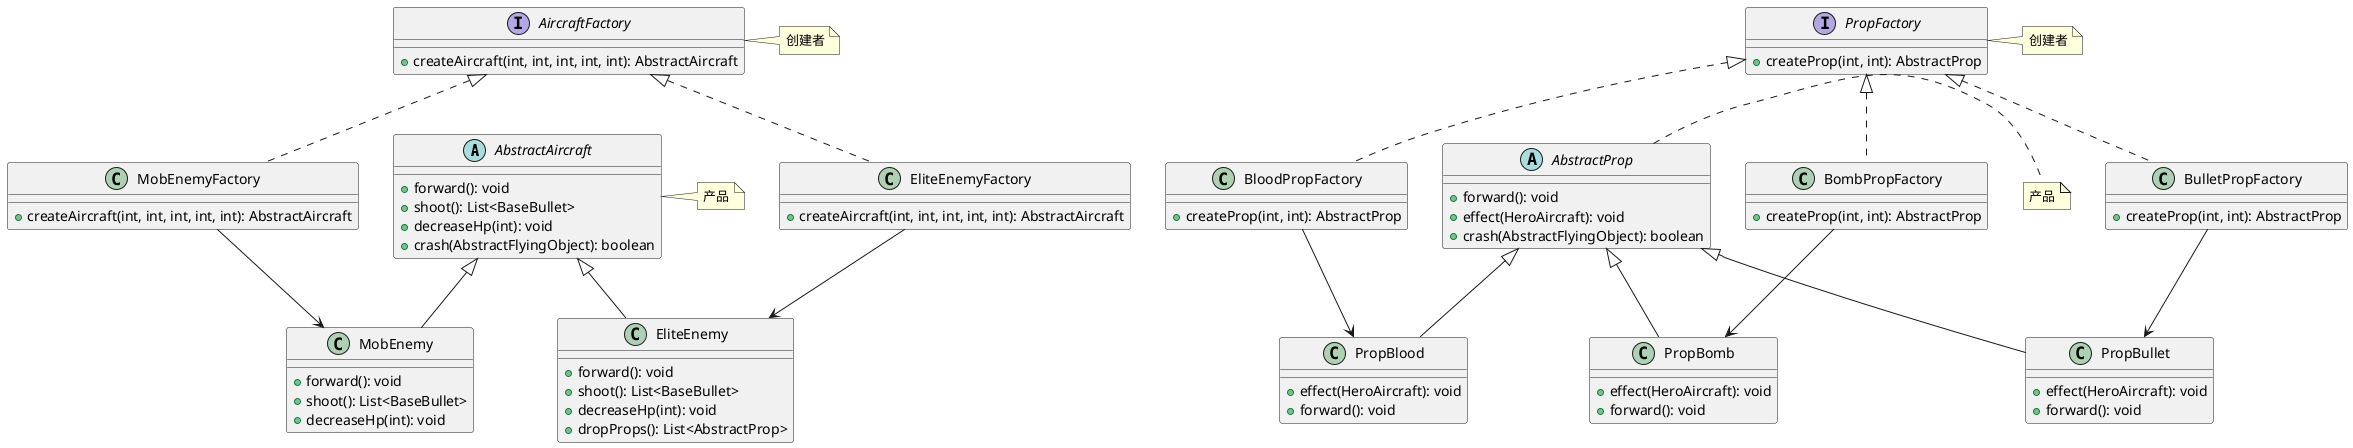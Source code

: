 @startuml
' 工厂模式UML类图

' 抽象产品
abstract class AbstractAircraft {
    + forward(): void
    + shoot(): List<BaseBullet>
    + decreaseHp(int): void
    + crash(AbstractFlyingObject): boolean
}

abstract class AbstractProp {
    + forward(): void
    + effect(HeroAircraft): void
    + crash(AbstractFlyingObject): boolean
}

' 具体产品
class MobEnemy {
    + forward(): void
    + shoot(): List<BaseBullet>
    + decreaseHp(int): void
}

class EliteEnemy {
    + forward(): void
    + shoot(): List<BaseBullet>
    + decreaseHp(int): void
    + dropProps(): List<AbstractProp>
}

class PropBlood {
    + effect(HeroAircraft): void
    + forward(): void
}

class PropBomb {
    + effect(HeroAircraft): void
    + forward(): void
}

class PropBullet {
    + effect(HeroAircraft): void
    + forward(): void
}

' 抽象创建者
interface AircraftFactory {
    + createAircraft(int, int, int, int, int): AbstractAircraft
}

interface PropFactory {
    + createProp(int, int): AbstractProp
}

' 具体创建者
class MobEnemyFactory {
    + createAircraft(int, int, int, int, int): AbstractAircraft
}

class EliteEnemyFactory {
    + createAircraft(int, int, int, int, int): AbstractAircraft
}

class BloodPropFactory {
    + createProp(int, int): AbstractProp
}

class BombPropFactory {
    + createProp(int, int): AbstractProp
}

class BulletPropFactory {
    + createProp(int, int): AbstractProp
}

' 继承关系
AbstractAircraft <|-- MobEnemy
AbstractAircraft <|-- EliteEnemy

AbstractProp <|-- PropBlood
AbstractProp <|-- PropBomb
AbstractProp <|-- PropBullet

AircraftFactory <|.. MobEnemyFactory
AircraftFactory <|.. EliteEnemyFactory

PropFactory <|.. BloodPropFactory
PropFactory <|.. BombPropFactory
PropFactory <|.. BulletPropFactory

' 创建关系
MobEnemyFactory --> MobEnemy
EliteEnemyFactory --> EliteEnemy
BloodPropFactory --> PropBlood
BombPropFactory --> PropBomb
BulletPropFactory --> PropBullet

note right of AbstractAircraft
  产品
end note

note right of AbstractProp
  产品
end note

note right of AircraftFactory
  创建者
end note

note right of PropFactory
  创建者
end note

@enduml